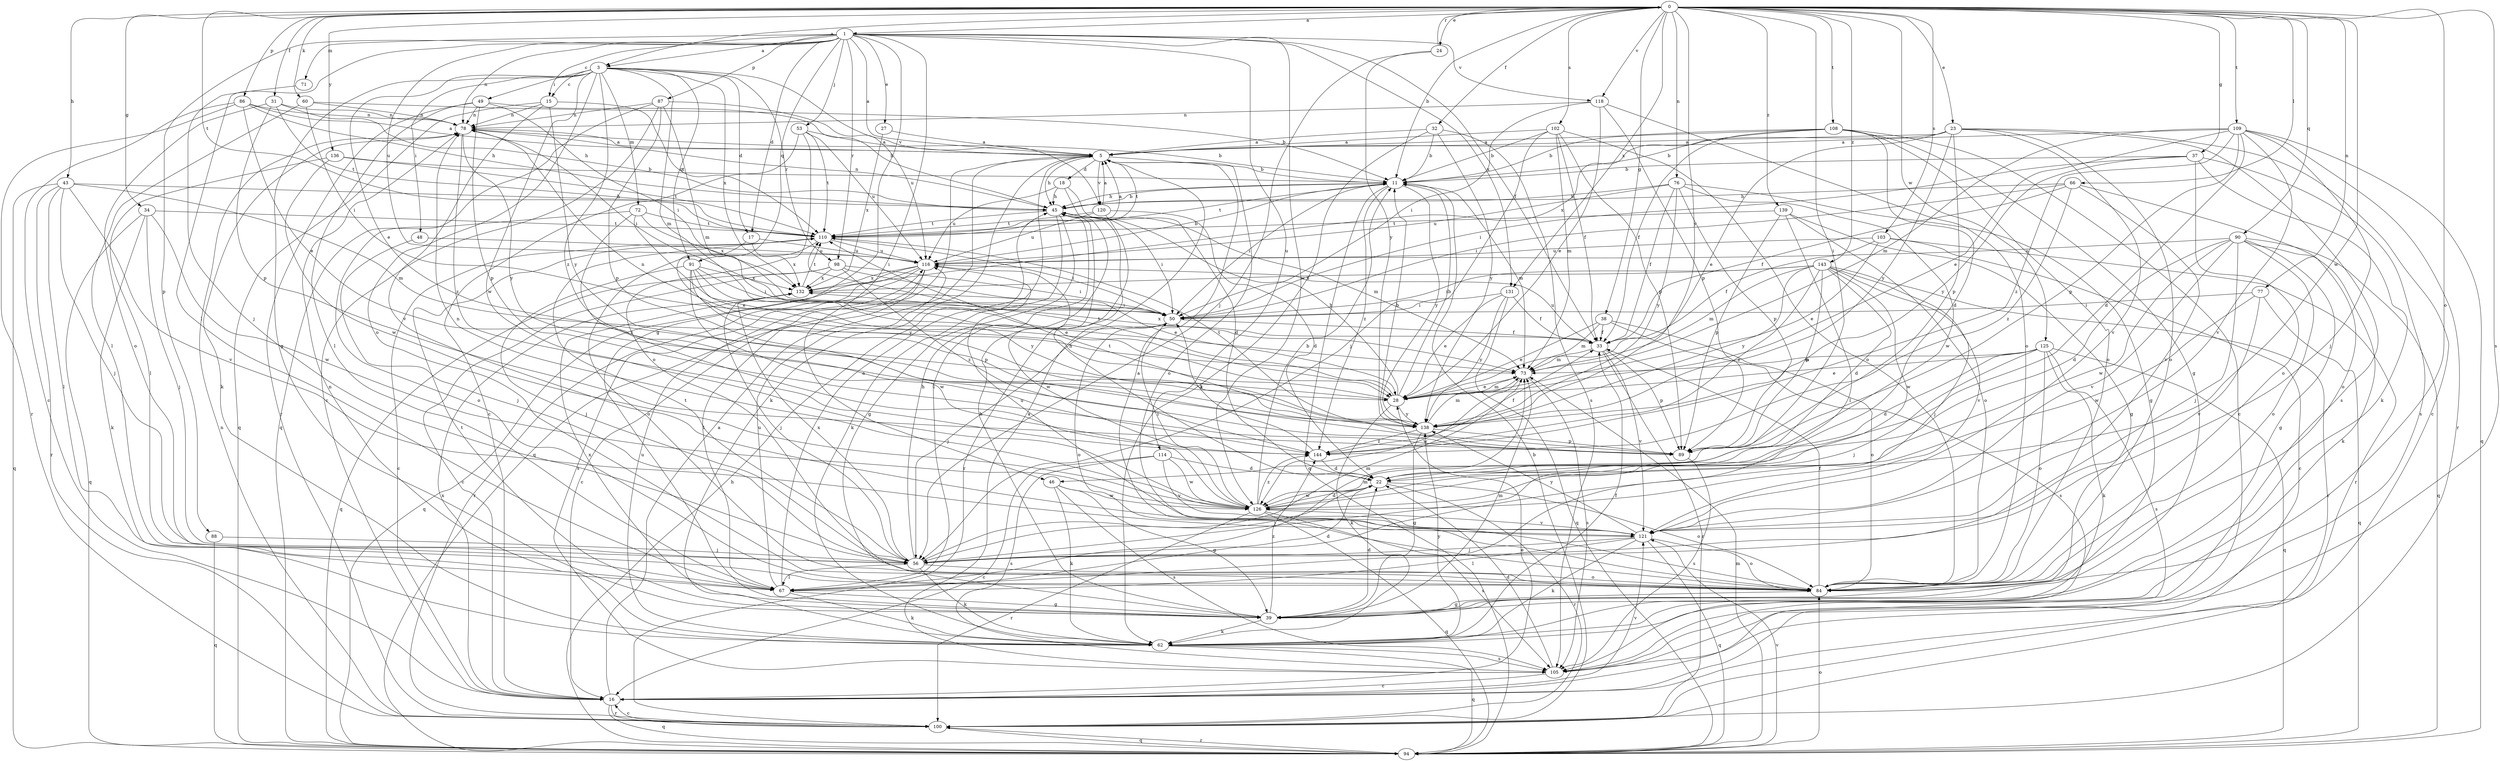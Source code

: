 strict digraph  {
0;
1;
3;
5;
11;
15;
16;
17;
18;
22;
23;
24;
27;
28;
31;
32;
33;
34;
37;
38;
39;
43;
45;
46;
48;
49;
50;
53;
56;
60;
62;
66;
67;
71;
72;
73;
76;
77;
78;
84;
86;
87;
88;
89;
90;
91;
94;
98;
100;
102;
103;
105;
108;
109;
110;
114;
116;
118;
120;
121;
125;
126;
131;
132;
136;
138;
139;
143;
144;
0 -> 1  [label=a];
0 -> 3  [label=a];
0 -> 11  [label=b];
0 -> 23  [label=e];
0 -> 24  [label=e];
0 -> 31  [label=f];
0 -> 32  [label=f];
0 -> 34  [label=g];
0 -> 37  [label=g];
0 -> 38  [label=g];
0 -> 43  [label=h];
0 -> 46  [label=i];
0 -> 60  [label=k];
0 -> 66  [label=l];
0 -> 76  [label=n];
0 -> 77  [label=n];
0 -> 84  [label=o];
0 -> 86  [label=p];
0 -> 90  [label=q];
0 -> 102  [label=s];
0 -> 103  [label=s];
0 -> 105  [label=s];
0 -> 108  [label=t];
0 -> 109  [label=t];
0 -> 110  [label=t];
0 -> 118  [label=v];
0 -> 125  [label=w];
0 -> 126  [label=w];
0 -> 131  [label=x];
0 -> 136  [label=y];
0 -> 138  [label=y];
0 -> 139  [label=z];
0 -> 143  [label=z];
1 -> 3  [label=a];
1 -> 5  [label=a];
1 -> 15  [label=c];
1 -> 17  [label=d];
1 -> 27  [label=e];
1 -> 33  [label=f];
1 -> 39  [label=g];
1 -> 46  [label=i];
1 -> 53  [label=j];
1 -> 67  [label=l];
1 -> 71  [label=m];
1 -> 78  [label=n];
1 -> 87  [label=p];
1 -> 88  [label=p];
1 -> 91  [label=q];
1 -> 98  [label=r];
1 -> 114  [label=u];
1 -> 116  [label=u];
1 -> 118  [label=v];
1 -> 126  [label=w];
1 -> 131  [label=x];
3 -> 15  [label=c];
3 -> 17  [label=d];
3 -> 28  [label=e];
3 -> 39  [label=g];
3 -> 48  [label=i];
3 -> 49  [label=i];
3 -> 72  [label=m];
3 -> 73  [label=m];
3 -> 84  [label=o];
3 -> 91  [label=q];
3 -> 98  [label=r];
3 -> 120  [label=v];
3 -> 126  [label=w];
3 -> 132  [label=x];
3 -> 144  [label=z];
5 -> 11  [label=b];
5 -> 18  [label=d];
5 -> 45  [label=h];
5 -> 62  [label=k];
5 -> 84  [label=o];
5 -> 94  [label=q];
5 -> 110  [label=t];
5 -> 120  [label=v];
11 -> 45  [label=h];
11 -> 50  [label=i];
11 -> 73  [label=m];
11 -> 94  [label=q];
11 -> 110  [label=t];
11 -> 138  [label=y];
11 -> 144  [label=z];
15 -> 78  [label=n];
15 -> 94  [label=q];
15 -> 110  [label=t];
15 -> 121  [label=v];
15 -> 138  [label=y];
16 -> 5  [label=a];
16 -> 28  [label=e];
16 -> 94  [label=q];
16 -> 100  [label=r];
16 -> 121  [label=v];
16 -> 132  [label=x];
17 -> 116  [label=u];
17 -> 132  [label=x];
17 -> 138  [label=y];
18 -> 22  [label=d];
18 -> 45  [label=h];
18 -> 67  [label=l];
18 -> 116  [label=u];
22 -> 45  [label=h];
22 -> 56  [label=j];
22 -> 84  [label=o];
22 -> 100  [label=r];
22 -> 126  [label=w];
23 -> 5  [label=a];
23 -> 11  [label=b];
23 -> 16  [label=c];
23 -> 28  [label=e];
23 -> 84  [label=o];
23 -> 89  [label=p];
23 -> 105  [label=s];
23 -> 121  [label=v];
23 -> 138  [label=y];
24 -> 56  [label=j];
24 -> 138  [label=y];
24 -> 0  [label=r];
27 -> 5  [label=a];
27 -> 132  [label=x];
28 -> 11  [label=b];
28 -> 45  [label=h];
28 -> 62  [label=k];
28 -> 73  [label=m];
28 -> 78  [label=n];
28 -> 110  [label=t];
28 -> 138  [label=y];
31 -> 45  [label=h];
31 -> 78  [label=n];
31 -> 84  [label=o];
31 -> 89  [label=p];
31 -> 110  [label=t];
32 -> 5  [label=a];
32 -> 11  [label=b];
32 -> 62  [label=k];
32 -> 105  [label=s];
32 -> 138  [label=y];
33 -> 73  [label=m];
33 -> 89  [label=p];
33 -> 100  [label=r];
33 -> 116  [label=u];
33 -> 121  [label=v];
33 -> 132  [label=x];
34 -> 56  [label=j];
34 -> 62  [label=k];
34 -> 94  [label=q];
34 -> 110  [label=t];
34 -> 126  [label=w];
37 -> 11  [label=b];
37 -> 50  [label=i];
37 -> 62  [label=k];
37 -> 84  [label=o];
37 -> 105  [label=s];
37 -> 138  [label=y];
38 -> 28  [label=e];
38 -> 33  [label=f];
38 -> 73  [label=m];
38 -> 84  [label=o];
38 -> 105  [label=s];
39 -> 22  [label=d];
39 -> 45  [label=h];
39 -> 62  [label=k];
39 -> 73  [label=m];
39 -> 110  [label=t];
39 -> 132  [label=x];
39 -> 144  [label=z];
43 -> 45  [label=h];
43 -> 56  [label=j];
43 -> 67  [label=l];
43 -> 73  [label=m];
43 -> 94  [label=q];
43 -> 100  [label=r];
43 -> 121  [label=v];
45 -> 11  [label=b];
45 -> 39  [label=g];
45 -> 50  [label=i];
45 -> 62  [label=k];
45 -> 73  [label=m];
45 -> 78  [label=n];
45 -> 110  [label=t];
46 -> 39  [label=g];
46 -> 62  [label=k];
46 -> 105  [label=s];
46 -> 126  [label=w];
48 -> 56  [label=j];
48 -> 116  [label=u];
49 -> 45  [label=h];
49 -> 50  [label=i];
49 -> 67  [label=l];
49 -> 78  [label=n];
49 -> 89  [label=p];
49 -> 100  [label=r];
50 -> 33  [label=f];
50 -> 56  [label=j];
50 -> 84  [label=o];
53 -> 5  [label=a];
53 -> 16  [label=c];
53 -> 84  [label=o];
53 -> 110  [label=t];
53 -> 116  [label=u];
56 -> 45  [label=h];
56 -> 62  [label=k];
56 -> 67  [label=l];
56 -> 73  [label=m];
56 -> 84  [label=o];
56 -> 110  [label=t];
56 -> 132  [label=x];
60 -> 11  [label=b];
60 -> 50  [label=i];
60 -> 67  [label=l];
60 -> 78  [label=n];
62 -> 33  [label=f];
62 -> 78  [label=n];
62 -> 94  [label=q];
62 -> 105  [label=s];
62 -> 116  [label=u];
62 -> 138  [label=y];
66 -> 33  [label=f];
66 -> 45  [label=h];
66 -> 50  [label=i];
66 -> 84  [label=o];
66 -> 121  [label=v];
66 -> 144  [label=z];
67 -> 5  [label=a];
67 -> 22  [label=d];
67 -> 39  [label=g];
67 -> 62  [label=k];
67 -> 73  [label=m];
67 -> 116  [label=u];
71 -> 56  [label=j];
72 -> 28  [label=e];
72 -> 84  [label=o];
72 -> 110  [label=t];
72 -> 132  [label=x];
72 -> 144  [label=z];
73 -> 28  [label=e];
73 -> 105  [label=s];
73 -> 126  [label=w];
76 -> 33  [label=f];
76 -> 39  [label=g];
76 -> 45  [label=h];
76 -> 89  [label=p];
76 -> 116  [label=u];
76 -> 126  [label=w];
76 -> 138  [label=y];
77 -> 50  [label=i];
77 -> 94  [label=q];
77 -> 121  [label=v];
77 -> 126  [label=w];
78 -> 5  [label=a];
78 -> 11  [label=b];
78 -> 50  [label=i];
78 -> 62  [label=k];
78 -> 138  [label=y];
78 -> 144  [label=z];
84 -> 5  [label=a];
84 -> 33  [label=f];
84 -> 39  [label=g];
86 -> 5  [label=a];
86 -> 16  [label=c];
86 -> 28  [label=e];
86 -> 45  [label=h];
86 -> 78  [label=n];
86 -> 100  [label=r];
87 -> 16  [label=c];
87 -> 73  [label=m];
87 -> 78  [label=n];
87 -> 89  [label=p];
87 -> 94  [label=q];
87 -> 116  [label=u];
88 -> 56  [label=j];
88 -> 94  [label=q];
89 -> 105  [label=s];
89 -> 110  [label=t];
90 -> 22  [label=d];
90 -> 39  [label=g];
90 -> 56  [label=j];
90 -> 62  [label=k];
90 -> 84  [label=o];
90 -> 94  [label=q];
90 -> 116  [label=u];
90 -> 121  [label=v];
90 -> 126  [label=w];
91 -> 28  [label=e];
91 -> 50  [label=i];
91 -> 56  [label=j];
91 -> 89  [label=p];
91 -> 126  [label=w];
91 -> 132  [label=x];
91 -> 138  [label=y];
94 -> 45  [label=h];
94 -> 73  [label=m];
94 -> 84  [label=o];
94 -> 100  [label=r];
94 -> 121  [label=v];
98 -> 16  [label=c];
98 -> 28  [label=e];
98 -> 50  [label=i];
98 -> 94  [label=q];
98 -> 132  [label=x];
98 -> 144  [label=z];
100 -> 11  [label=b];
100 -> 16  [label=c];
100 -> 78  [label=n];
100 -> 94  [label=q];
102 -> 5  [label=a];
102 -> 11  [label=b];
102 -> 33  [label=f];
102 -> 56  [label=j];
102 -> 73  [label=m];
102 -> 84  [label=o];
102 -> 89  [label=p];
103 -> 16  [label=c];
103 -> 28  [label=e];
103 -> 33  [label=f];
103 -> 100  [label=r];
103 -> 116  [label=u];
105 -> 5  [label=a];
105 -> 16  [label=c];
105 -> 22  [label=d];
108 -> 5  [label=a];
108 -> 11  [label=b];
108 -> 16  [label=c];
108 -> 22  [label=d];
108 -> 33  [label=f];
108 -> 39  [label=g];
108 -> 84  [label=o];
108 -> 132  [label=x];
109 -> 5  [label=a];
109 -> 22  [label=d];
109 -> 28  [label=e];
109 -> 56  [label=j];
109 -> 73  [label=m];
109 -> 89  [label=p];
109 -> 94  [label=q];
109 -> 100  [label=r];
109 -> 121  [label=v];
109 -> 144  [label=z];
110 -> 5  [label=a];
110 -> 16  [label=c];
110 -> 50  [label=i];
110 -> 84  [label=o];
110 -> 116  [label=u];
114 -> 16  [label=c];
114 -> 22  [label=d];
114 -> 105  [label=s];
114 -> 121  [label=v];
114 -> 126  [label=w];
116 -> 11  [label=b];
116 -> 16  [label=c];
116 -> 67  [label=l];
116 -> 94  [label=q];
116 -> 100  [label=r];
116 -> 105  [label=s];
116 -> 126  [label=w];
116 -> 132  [label=x];
118 -> 28  [label=e];
118 -> 50  [label=i];
118 -> 78  [label=n];
118 -> 84  [label=o];
118 -> 89  [label=p];
120 -> 5  [label=a];
120 -> 22  [label=d];
120 -> 100  [label=r];
120 -> 110  [label=t];
120 -> 116  [label=u];
121 -> 56  [label=j];
121 -> 62  [label=k];
121 -> 67  [label=l];
121 -> 84  [label=o];
121 -> 94  [label=q];
121 -> 116  [label=u];
121 -> 138  [label=y];
125 -> 22  [label=d];
125 -> 28  [label=e];
125 -> 56  [label=j];
125 -> 62  [label=k];
125 -> 73  [label=m];
125 -> 84  [label=o];
125 -> 94  [label=q];
125 -> 105  [label=s];
126 -> 11  [label=b];
126 -> 22  [label=d];
126 -> 50  [label=i];
126 -> 78  [label=n];
126 -> 94  [label=q];
126 -> 100  [label=r];
126 -> 105  [label=s];
126 -> 121  [label=v];
126 -> 144  [label=z];
131 -> 28  [label=e];
131 -> 33  [label=f];
131 -> 50  [label=i];
131 -> 94  [label=q];
131 -> 138  [label=y];
132 -> 50  [label=i];
132 -> 56  [label=j];
132 -> 110  [label=t];
136 -> 11  [label=b];
136 -> 67  [label=l];
136 -> 110  [label=t];
136 -> 126  [label=w];
138 -> 11  [label=b];
138 -> 39  [label=g];
138 -> 73  [label=m];
138 -> 89  [label=p];
138 -> 110  [label=t];
138 -> 144  [label=z];
139 -> 39  [label=g];
139 -> 67  [label=l];
139 -> 84  [label=o];
139 -> 89  [label=p];
139 -> 110  [label=t];
143 -> 22  [label=d];
143 -> 50  [label=i];
143 -> 56  [label=j];
143 -> 73  [label=m];
143 -> 89  [label=p];
143 -> 100  [label=r];
143 -> 121  [label=v];
143 -> 126  [label=w];
143 -> 132  [label=x];
143 -> 138  [label=y];
143 -> 144  [label=z];
144 -> 22  [label=d];
144 -> 33  [label=f];
144 -> 50  [label=i];
}
